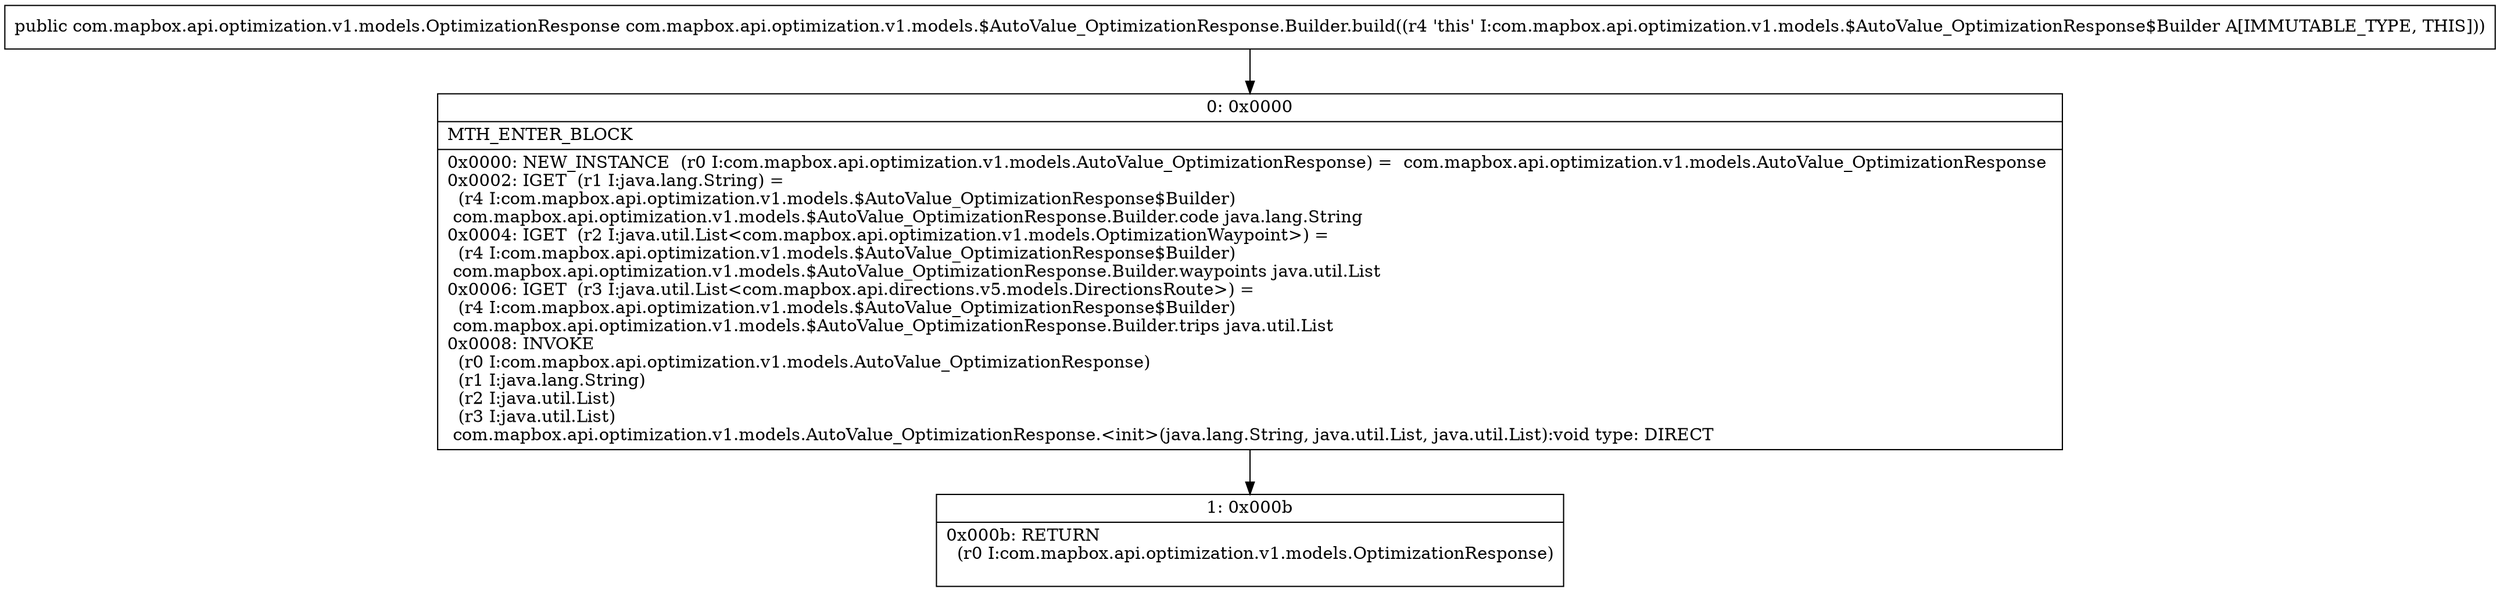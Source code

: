 digraph "CFG forcom.mapbox.api.optimization.v1.models.$AutoValue_OptimizationResponse.Builder.build()Lcom\/mapbox\/api\/optimization\/v1\/models\/OptimizationResponse;" {
Node_0 [shape=record,label="{0\:\ 0x0000|MTH_ENTER_BLOCK\l|0x0000: NEW_INSTANCE  (r0 I:com.mapbox.api.optimization.v1.models.AutoValue_OptimizationResponse) =  com.mapbox.api.optimization.v1.models.AutoValue_OptimizationResponse \l0x0002: IGET  (r1 I:java.lang.String) = \l  (r4 I:com.mapbox.api.optimization.v1.models.$AutoValue_OptimizationResponse$Builder)\l com.mapbox.api.optimization.v1.models.$AutoValue_OptimizationResponse.Builder.code java.lang.String \l0x0004: IGET  (r2 I:java.util.List\<com.mapbox.api.optimization.v1.models.OptimizationWaypoint\>) = \l  (r4 I:com.mapbox.api.optimization.v1.models.$AutoValue_OptimizationResponse$Builder)\l com.mapbox.api.optimization.v1.models.$AutoValue_OptimizationResponse.Builder.waypoints java.util.List \l0x0006: IGET  (r3 I:java.util.List\<com.mapbox.api.directions.v5.models.DirectionsRoute\>) = \l  (r4 I:com.mapbox.api.optimization.v1.models.$AutoValue_OptimizationResponse$Builder)\l com.mapbox.api.optimization.v1.models.$AutoValue_OptimizationResponse.Builder.trips java.util.List \l0x0008: INVOKE  \l  (r0 I:com.mapbox.api.optimization.v1.models.AutoValue_OptimizationResponse)\l  (r1 I:java.lang.String)\l  (r2 I:java.util.List)\l  (r3 I:java.util.List)\l com.mapbox.api.optimization.v1.models.AutoValue_OptimizationResponse.\<init\>(java.lang.String, java.util.List, java.util.List):void type: DIRECT \l}"];
Node_1 [shape=record,label="{1\:\ 0x000b|0x000b: RETURN  \l  (r0 I:com.mapbox.api.optimization.v1.models.OptimizationResponse)\l \l}"];
MethodNode[shape=record,label="{public com.mapbox.api.optimization.v1.models.OptimizationResponse com.mapbox.api.optimization.v1.models.$AutoValue_OptimizationResponse.Builder.build((r4 'this' I:com.mapbox.api.optimization.v1.models.$AutoValue_OptimizationResponse$Builder A[IMMUTABLE_TYPE, THIS])) }"];
MethodNode -> Node_0;
Node_0 -> Node_1;
}

